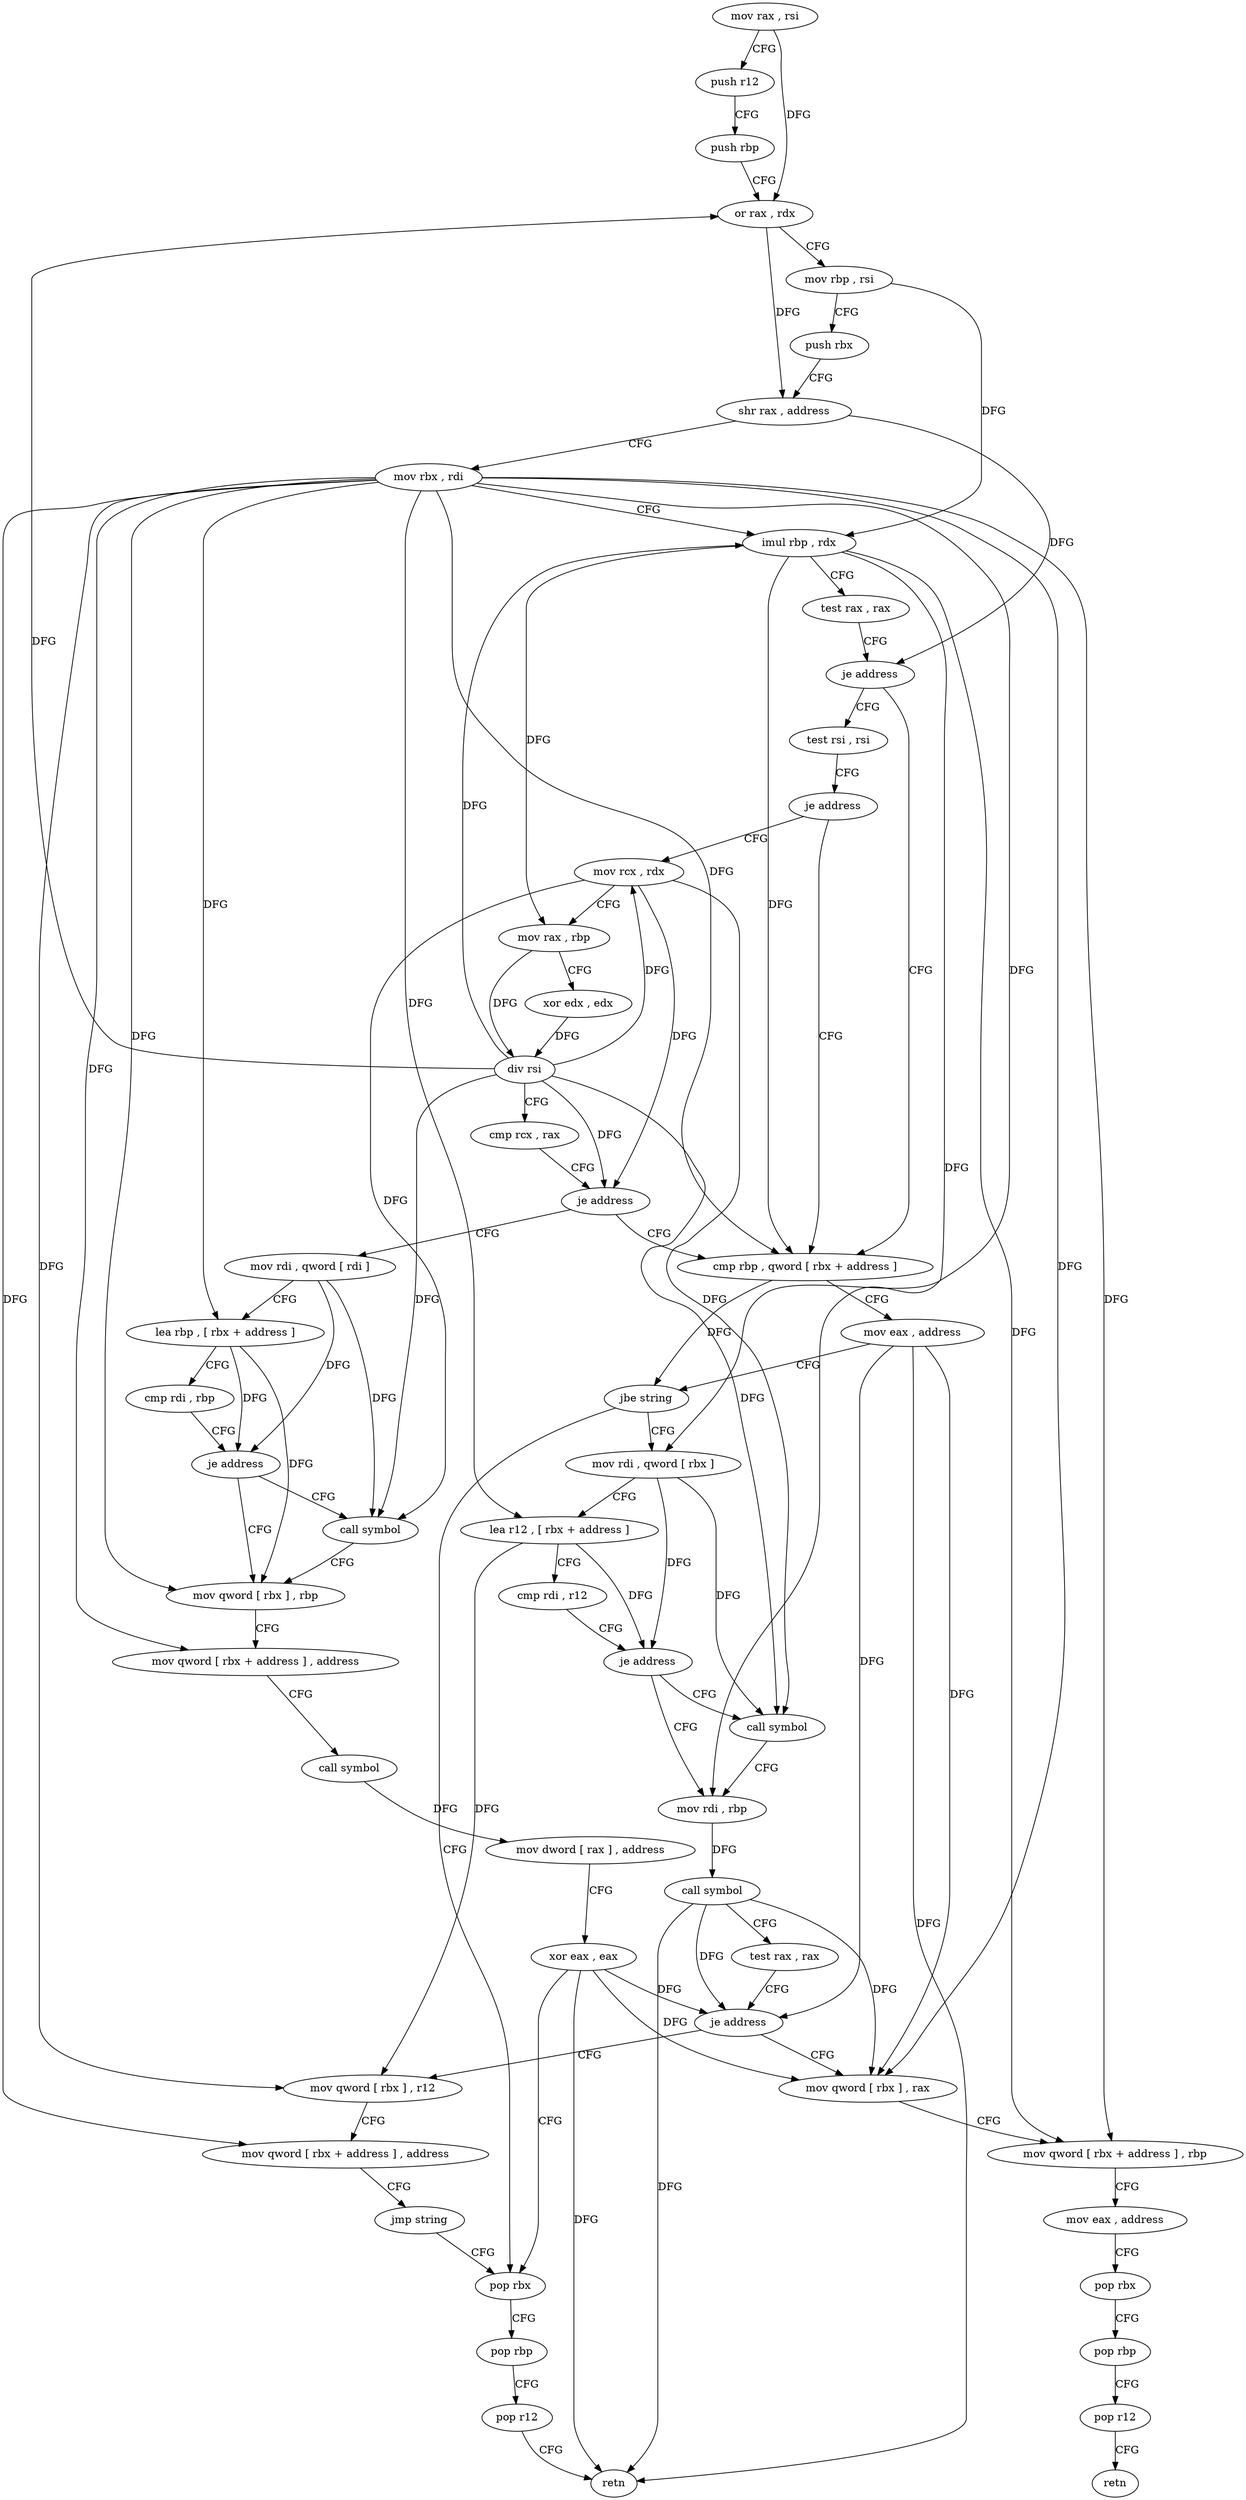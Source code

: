 digraph "func" {
"276528" [label = "mov rax , rsi" ]
"276531" [label = "push r12" ]
"276533" [label = "push rbp" ]
"276534" [label = "or rax , rdx" ]
"276537" [label = "mov rbp , rsi" ]
"276540" [label = "push rbx" ]
"276541" [label = "shr rax , address" ]
"276545" [label = "mov rbx , rdi" ]
"276548" [label = "imul rbp , rdx" ]
"276552" [label = "test rax , rax" ]
"276555" [label = "je address" ]
"276624" [label = "cmp rbp , qword [ rbx + address ]" ]
"276557" [label = "test rsi , rsi" ]
"276628" [label = "mov eax , address" ]
"276633" [label = "jbe string" ]
"276619" [label = "pop rbx" ]
"276635" [label = "mov rdi , qword [ rbx ]" ]
"276560" [label = "je address" ]
"276562" [label = "mov rcx , rdx" ]
"276620" [label = "pop rbp" ]
"276621" [label = "pop r12" ]
"276623" [label = "retn" ]
"276638" [label = "lea r12 , [ rbx + address ]" ]
"276642" [label = "cmp rdi , r12" ]
"276645" [label = "je address" ]
"276652" [label = "mov rdi , rbp" ]
"276647" [label = "call symbol" ]
"276565" [label = "mov rax , rbp" ]
"276568" [label = "xor edx , edx" ]
"276570" [label = "div rsi" ]
"276573" [label = "cmp rcx , rax" ]
"276576" [label = "je address" ]
"276578" [label = "mov rdi , qword [ rdi ]" ]
"276655" [label = "call symbol" ]
"276660" [label = "test rax , rax" ]
"276663" [label = "je address" ]
"276688" [label = "mov qword [ rbx ] , r12" ]
"276665" [label = "mov qword [ rbx ] , rax" ]
"276581" [label = "lea rbp , [ rbx + address ]" ]
"276585" [label = "cmp rdi , rbp" ]
"276588" [label = "je address" ]
"276595" [label = "mov qword [ rbx ] , rbp" ]
"276590" [label = "call symbol" ]
"276691" [label = "mov qword [ rbx + address ] , address" ]
"276699" [label = "jmp string" ]
"276668" [label = "mov qword [ rbx + address ] , rbp" ]
"276672" [label = "mov eax , address" ]
"276677" [label = "pop rbx" ]
"276678" [label = "pop rbp" ]
"276679" [label = "pop r12" ]
"276681" [label = "retn" ]
"276598" [label = "mov qword [ rbx + address ] , address" ]
"276606" [label = "call symbol" ]
"276611" [label = "mov dword [ rax ] , address" ]
"276617" [label = "xor eax , eax" ]
"276528" -> "276531" [ label = "CFG" ]
"276528" -> "276534" [ label = "DFG" ]
"276531" -> "276533" [ label = "CFG" ]
"276533" -> "276534" [ label = "CFG" ]
"276534" -> "276537" [ label = "CFG" ]
"276534" -> "276541" [ label = "DFG" ]
"276537" -> "276540" [ label = "CFG" ]
"276537" -> "276548" [ label = "DFG" ]
"276540" -> "276541" [ label = "CFG" ]
"276541" -> "276545" [ label = "CFG" ]
"276541" -> "276555" [ label = "DFG" ]
"276545" -> "276548" [ label = "CFG" ]
"276545" -> "276624" [ label = "DFG" ]
"276545" -> "276635" [ label = "DFG" ]
"276545" -> "276638" [ label = "DFG" ]
"276545" -> "276581" [ label = "DFG" ]
"276545" -> "276688" [ label = "DFG" ]
"276545" -> "276691" [ label = "DFG" ]
"276545" -> "276665" [ label = "DFG" ]
"276545" -> "276668" [ label = "DFG" ]
"276545" -> "276595" [ label = "DFG" ]
"276545" -> "276598" [ label = "DFG" ]
"276548" -> "276552" [ label = "CFG" ]
"276548" -> "276624" [ label = "DFG" ]
"276548" -> "276565" [ label = "DFG" ]
"276548" -> "276652" [ label = "DFG" ]
"276548" -> "276668" [ label = "DFG" ]
"276552" -> "276555" [ label = "CFG" ]
"276555" -> "276624" [ label = "CFG" ]
"276555" -> "276557" [ label = "CFG" ]
"276624" -> "276628" [ label = "CFG" ]
"276624" -> "276633" [ label = "DFG" ]
"276557" -> "276560" [ label = "CFG" ]
"276628" -> "276633" [ label = "CFG" ]
"276628" -> "276623" [ label = "DFG" ]
"276628" -> "276663" [ label = "DFG" ]
"276628" -> "276665" [ label = "DFG" ]
"276633" -> "276619" [ label = "CFG" ]
"276633" -> "276635" [ label = "CFG" ]
"276619" -> "276620" [ label = "CFG" ]
"276635" -> "276638" [ label = "CFG" ]
"276635" -> "276645" [ label = "DFG" ]
"276635" -> "276647" [ label = "DFG" ]
"276560" -> "276624" [ label = "CFG" ]
"276560" -> "276562" [ label = "CFG" ]
"276562" -> "276565" [ label = "CFG" ]
"276562" -> "276576" [ label = "DFG" ]
"276562" -> "276647" [ label = "DFG" ]
"276562" -> "276590" [ label = "DFG" ]
"276620" -> "276621" [ label = "CFG" ]
"276621" -> "276623" [ label = "CFG" ]
"276638" -> "276642" [ label = "CFG" ]
"276638" -> "276645" [ label = "DFG" ]
"276638" -> "276688" [ label = "DFG" ]
"276642" -> "276645" [ label = "CFG" ]
"276645" -> "276652" [ label = "CFG" ]
"276645" -> "276647" [ label = "CFG" ]
"276652" -> "276655" [ label = "DFG" ]
"276647" -> "276652" [ label = "CFG" ]
"276565" -> "276568" [ label = "CFG" ]
"276565" -> "276570" [ label = "DFG" ]
"276568" -> "276570" [ label = "DFG" ]
"276570" -> "276573" [ label = "CFG" ]
"276570" -> "276534" [ label = "DFG" ]
"276570" -> "276548" [ label = "DFG" ]
"276570" -> "276562" [ label = "DFG" ]
"276570" -> "276576" [ label = "DFG" ]
"276570" -> "276647" [ label = "DFG" ]
"276570" -> "276590" [ label = "DFG" ]
"276573" -> "276576" [ label = "CFG" ]
"276576" -> "276624" [ label = "CFG" ]
"276576" -> "276578" [ label = "CFG" ]
"276578" -> "276581" [ label = "CFG" ]
"276578" -> "276588" [ label = "DFG" ]
"276578" -> "276590" [ label = "DFG" ]
"276655" -> "276660" [ label = "CFG" ]
"276655" -> "276623" [ label = "DFG" ]
"276655" -> "276663" [ label = "DFG" ]
"276655" -> "276665" [ label = "DFG" ]
"276660" -> "276663" [ label = "CFG" ]
"276663" -> "276688" [ label = "CFG" ]
"276663" -> "276665" [ label = "CFG" ]
"276688" -> "276691" [ label = "CFG" ]
"276665" -> "276668" [ label = "CFG" ]
"276581" -> "276585" [ label = "CFG" ]
"276581" -> "276588" [ label = "DFG" ]
"276581" -> "276595" [ label = "DFG" ]
"276585" -> "276588" [ label = "CFG" ]
"276588" -> "276595" [ label = "CFG" ]
"276588" -> "276590" [ label = "CFG" ]
"276595" -> "276598" [ label = "CFG" ]
"276590" -> "276595" [ label = "CFG" ]
"276691" -> "276699" [ label = "CFG" ]
"276699" -> "276619" [ label = "CFG" ]
"276668" -> "276672" [ label = "CFG" ]
"276672" -> "276677" [ label = "CFG" ]
"276677" -> "276678" [ label = "CFG" ]
"276678" -> "276679" [ label = "CFG" ]
"276679" -> "276681" [ label = "CFG" ]
"276598" -> "276606" [ label = "CFG" ]
"276606" -> "276611" [ label = "DFG" ]
"276611" -> "276617" [ label = "CFG" ]
"276617" -> "276619" [ label = "CFG" ]
"276617" -> "276663" [ label = "DFG" ]
"276617" -> "276665" [ label = "DFG" ]
"276617" -> "276623" [ label = "DFG" ]
}
